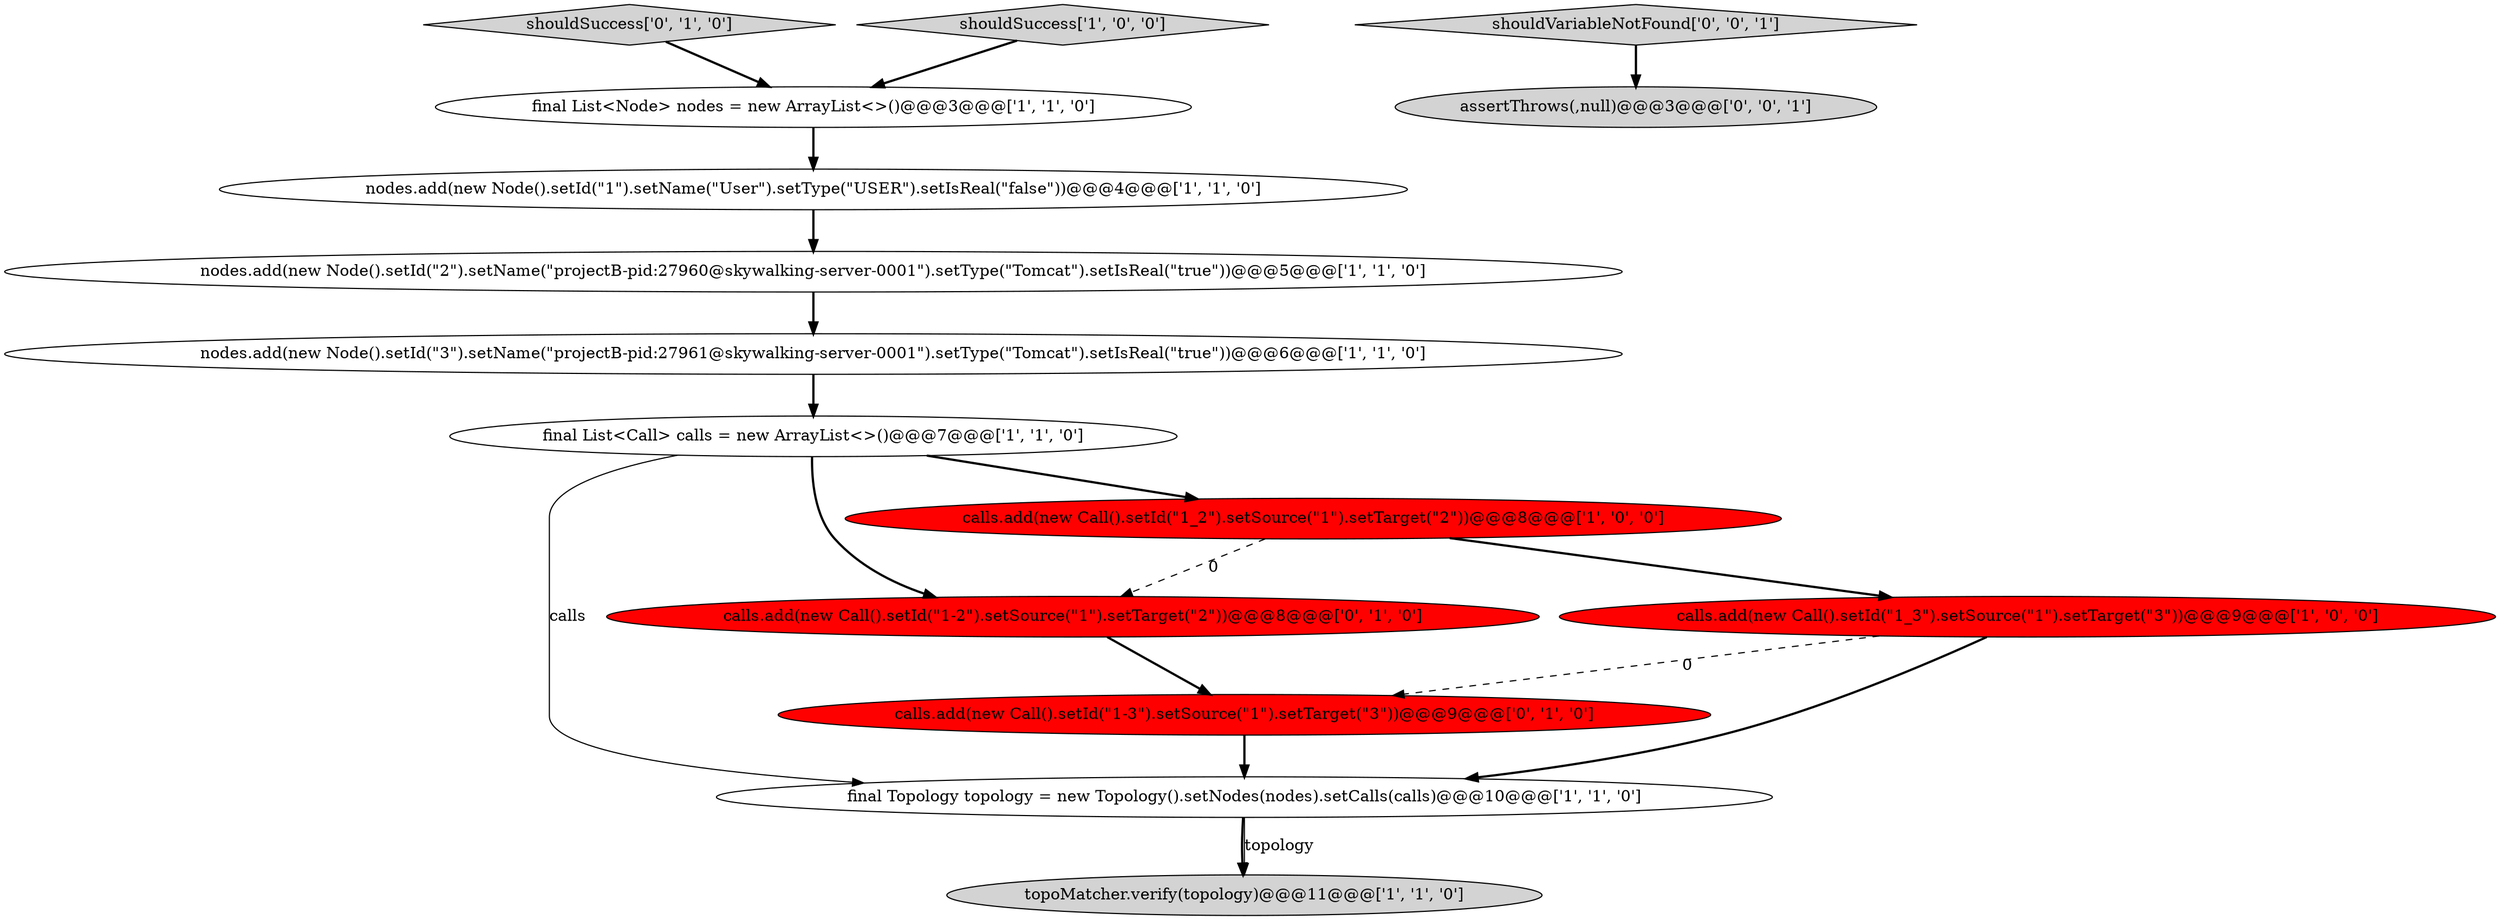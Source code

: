 digraph {
6 [style = filled, label = "nodes.add(new Node().setId(\"2\").setName(\"projectB-pid:27960@skywalking-server-0001\").setType(\"Tomcat\").setIsReal(\"true\"))@@@5@@@['1', '1', '0']", fillcolor = white, shape = ellipse image = "AAA0AAABBB1BBB"];
7 [style = filled, label = "nodes.add(new Node().setId(\"3\").setName(\"projectB-pid:27961@skywalking-server-0001\").setType(\"Tomcat\").setIsReal(\"true\"))@@@6@@@['1', '1', '0']", fillcolor = white, shape = ellipse image = "AAA0AAABBB1BBB"];
14 [style = filled, label = "shouldVariableNotFound['0', '0', '1']", fillcolor = lightgray, shape = diamond image = "AAA0AAABBB3BBB"];
4 [style = filled, label = "final Topology topology = new Topology().setNodes(nodes).setCalls(calls)@@@10@@@['1', '1', '0']", fillcolor = white, shape = ellipse image = "AAA0AAABBB1BBB"];
12 [style = filled, label = "shouldSuccess['0', '1', '0']", fillcolor = lightgray, shape = diamond image = "AAA0AAABBB2BBB"];
3 [style = filled, label = "final List<Call> calls = new ArrayList<>()@@@7@@@['1', '1', '0']", fillcolor = white, shape = ellipse image = "AAA0AAABBB1BBB"];
1 [style = filled, label = "final List<Node> nodes = new ArrayList<>()@@@3@@@['1', '1', '0']", fillcolor = white, shape = ellipse image = "AAA0AAABBB1BBB"];
13 [style = filled, label = "assertThrows(,null)@@@3@@@['0', '0', '1']", fillcolor = lightgray, shape = ellipse image = "AAA0AAABBB3BBB"];
0 [style = filled, label = "shouldSuccess['1', '0', '0']", fillcolor = lightgray, shape = diamond image = "AAA0AAABBB1BBB"];
11 [style = filled, label = "calls.add(new Call().setId(\"1-2\").setSource(\"1\").setTarget(\"2\"))@@@8@@@['0', '1', '0']", fillcolor = red, shape = ellipse image = "AAA1AAABBB2BBB"];
10 [style = filled, label = "calls.add(new Call().setId(\"1-3\").setSource(\"1\").setTarget(\"3\"))@@@9@@@['0', '1', '0']", fillcolor = red, shape = ellipse image = "AAA1AAABBB2BBB"];
5 [style = filled, label = "calls.add(new Call().setId(\"1_2\").setSource(\"1\").setTarget(\"2\"))@@@8@@@['1', '0', '0']", fillcolor = red, shape = ellipse image = "AAA1AAABBB1BBB"];
2 [style = filled, label = "nodes.add(new Node().setId(\"1\").setName(\"User\").setType(\"USER\").setIsReal(\"false\"))@@@4@@@['1', '1', '0']", fillcolor = white, shape = ellipse image = "AAA0AAABBB1BBB"];
9 [style = filled, label = "calls.add(new Call().setId(\"1_3\").setSource(\"1\").setTarget(\"3\"))@@@9@@@['1', '0', '0']", fillcolor = red, shape = ellipse image = "AAA1AAABBB1BBB"];
8 [style = filled, label = "topoMatcher.verify(topology)@@@11@@@['1', '1', '0']", fillcolor = lightgray, shape = ellipse image = "AAA0AAABBB1BBB"];
3->11 [style = bold, label=""];
4->8 [style = bold, label=""];
3->4 [style = solid, label="calls"];
3->5 [style = bold, label=""];
1->2 [style = bold, label=""];
9->10 [style = dashed, label="0"];
14->13 [style = bold, label=""];
6->7 [style = bold, label=""];
5->9 [style = bold, label=""];
5->11 [style = dashed, label="0"];
12->1 [style = bold, label=""];
11->10 [style = bold, label=""];
4->8 [style = solid, label="topology"];
2->6 [style = bold, label=""];
0->1 [style = bold, label=""];
7->3 [style = bold, label=""];
9->4 [style = bold, label=""];
10->4 [style = bold, label=""];
}
